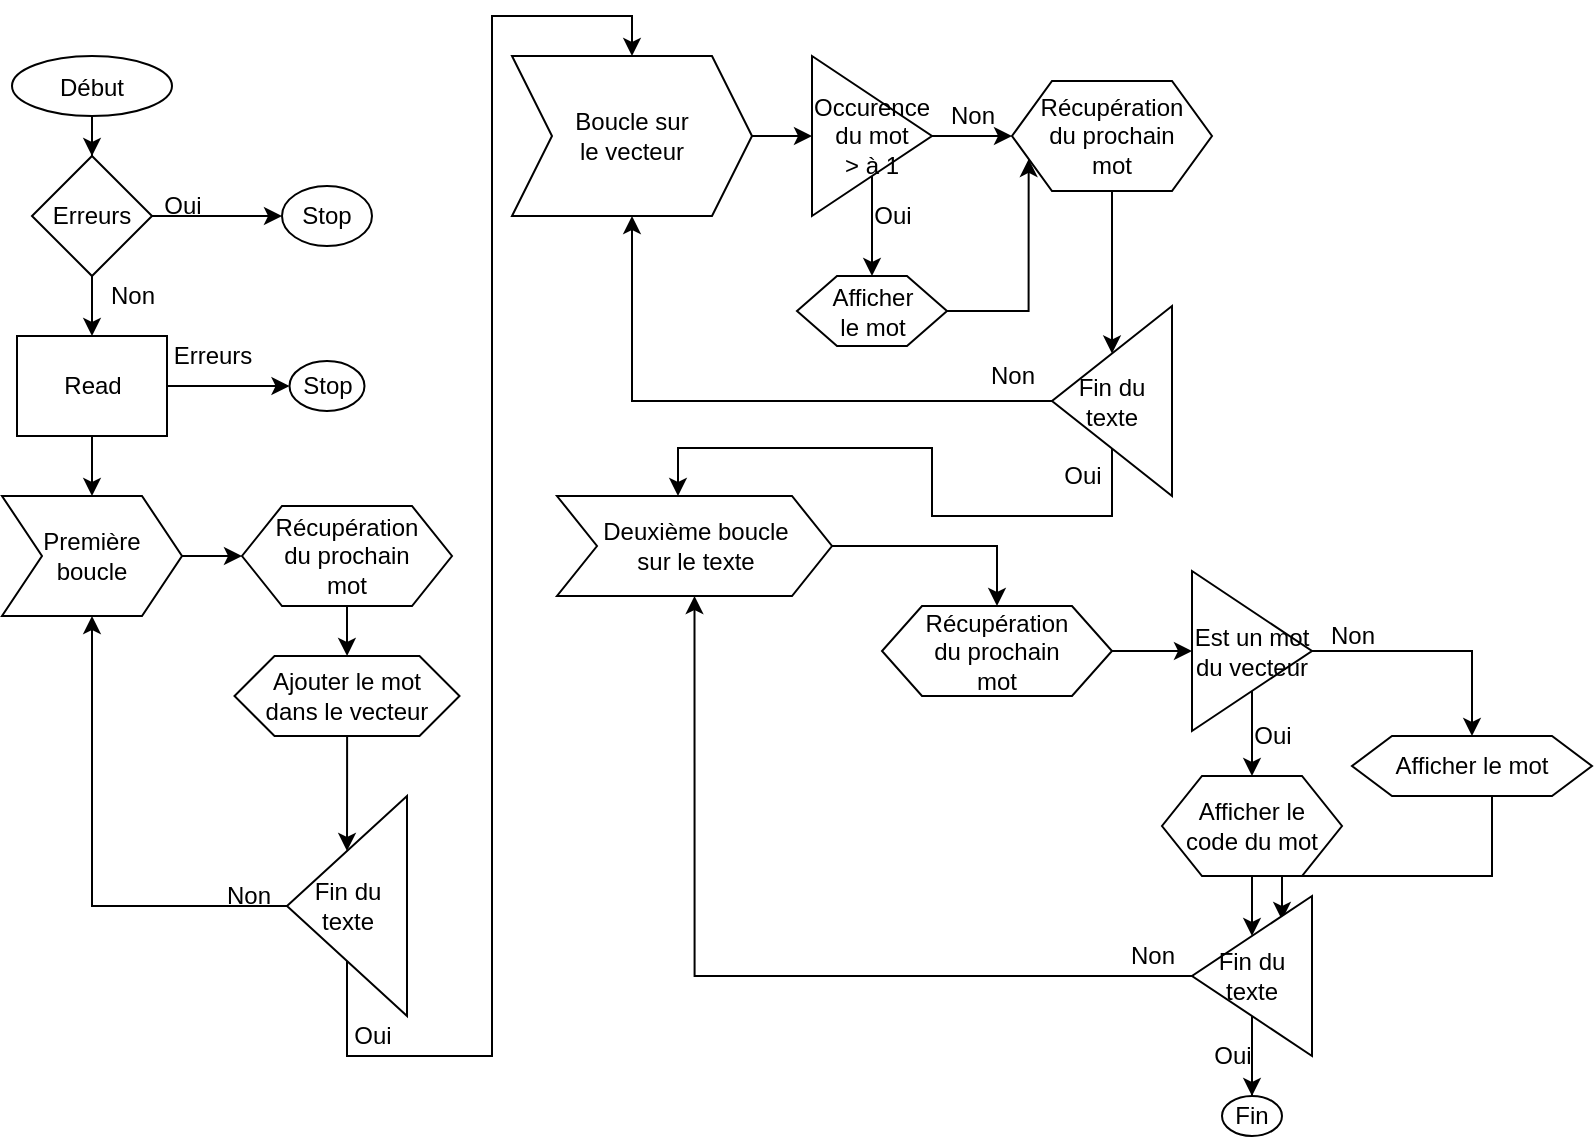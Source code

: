 <mxfile version="14.2.7" type="github"><diagram id="CBCW3ytZ1sLUGMowsMlT" name="Page-1"><mxGraphModel dx="1422" dy="737" grid="1" gridSize="10" guides="1" tooltips="1" connect="1" arrows="1" fold="1" page="1" pageScale="1" pageWidth="850" pageHeight="1100" math="0" shadow="0"><root><mxCell id="0"/><mxCell id="1" parent="0"/><mxCell id="vZFNIqzCmgH_N9XgWp8L-3" value="" style="edgeStyle=orthogonalEdgeStyle;rounded=0;orthogonalLoop=1;jettySize=auto;html=1;" edge="1" parent="1" source="vZFNIqzCmgH_N9XgWp8L-1" target="vZFNIqzCmgH_N9XgWp8L-2"><mxGeometry relative="1" as="geometry"/></mxCell><mxCell id="vZFNIqzCmgH_N9XgWp8L-1" value="Début" style="ellipse" vertex="1" parent="1"><mxGeometry x="50" y="30" width="80" height="30" as="geometry"/></mxCell><mxCell id="vZFNIqzCmgH_N9XgWp8L-5" value="" style="edgeStyle=orthogonalEdgeStyle;rounded=0;orthogonalLoop=1;jettySize=auto;html=1;" edge="1" parent="1" source="vZFNIqzCmgH_N9XgWp8L-2" target="vZFNIqzCmgH_N9XgWp8L-4"><mxGeometry relative="1" as="geometry"/></mxCell><mxCell id="vZFNIqzCmgH_N9XgWp8L-58" value="" style="edgeStyle=orthogonalEdgeStyle;rounded=0;orthogonalLoop=1;jettySize=auto;html=1;" edge="1" parent="1" source="vZFNIqzCmgH_N9XgWp8L-2" target="vZFNIqzCmgH_N9XgWp8L-57"><mxGeometry relative="1" as="geometry"/></mxCell><mxCell id="vZFNIqzCmgH_N9XgWp8L-2" value="Erreurs" style="rhombus;whiteSpace=wrap;html=1;" vertex="1" parent="1"><mxGeometry x="60" y="80" width="60" height="60" as="geometry"/></mxCell><mxCell id="vZFNIqzCmgH_N9XgWp8L-7" value="" style="edgeStyle=orthogonalEdgeStyle;rounded=0;orthogonalLoop=1;jettySize=auto;html=1;" edge="1" parent="1" source="vZFNIqzCmgH_N9XgWp8L-4" target="vZFNIqzCmgH_N9XgWp8L-6"><mxGeometry relative="1" as="geometry"/></mxCell><mxCell id="vZFNIqzCmgH_N9XgWp8L-62" value="" style="edgeStyle=orthogonalEdgeStyle;rounded=0;orthogonalLoop=1;jettySize=auto;html=1;" edge="1" parent="1" source="vZFNIqzCmgH_N9XgWp8L-4" target="vZFNIqzCmgH_N9XgWp8L-61"><mxGeometry relative="1" as="geometry"/></mxCell><mxCell id="vZFNIqzCmgH_N9XgWp8L-4" value="Read" style="shape=diagram;perimeter=stepPerimeter;whiteSpace=wrap;html=1;fixedSize=1;" vertex="1" parent="1"><mxGeometry x="52.5" y="170" width="75" height="50" as="geometry"/></mxCell><mxCell id="vZFNIqzCmgH_N9XgWp8L-9" value="" style="edgeStyle=orthogonalEdgeStyle;rounded=0;orthogonalLoop=1;jettySize=auto;html=1;" edge="1" parent="1" source="vZFNIqzCmgH_N9XgWp8L-6" target="vZFNIqzCmgH_N9XgWp8L-8"><mxGeometry relative="1" as="geometry"/></mxCell><mxCell id="vZFNIqzCmgH_N9XgWp8L-6" value="&lt;div&gt;Première&lt;/div&gt;&lt;div&gt;boucle&lt;/div&gt;" style="shape=step;perimeter=hexagonPerimeter2;whiteSpace=wrap;html=1;fixedSize=1;" vertex="1" parent="1"><mxGeometry x="45" y="250" width="90" height="60" as="geometry"/></mxCell><mxCell id="vZFNIqzCmgH_N9XgWp8L-13" value="" style="edgeStyle=orthogonalEdgeStyle;rounded=0;orthogonalLoop=1;jettySize=auto;html=1;" edge="1" parent="1" source="vZFNIqzCmgH_N9XgWp8L-8" target="vZFNIqzCmgH_N9XgWp8L-12"><mxGeometry relative="1" as="geometry"/></mxCell><mxCell id="vZFNIqzCmgH_N9XgWp8L-8" value="&lt;div&gt;Récupération&lt;/div&gt;&lt;div&gt;du prochain&lt;/div&gt;&lt;div&gt;mot&lt;br&gt;&lt;/div&gt;" style="shape=hexagon;perimeter=hexagonPerimeter2;whiteSpace=wrap;html=1;fixedSize=1;" vertex="1" parent="1"><mxGeometry x="165" y="255" width="105" height="50" as="geometry"/></mxCell><mxCell id="vZFNIqzCmgH_N9XgWp8L-15" value="" style="edgeStyle=orthogonalEdgeStyle;rounded=0;orthogonalLoop=1;jettySize=auto;html=1;" edge="1" parent="1" source="vZFNIqzCmgH_N9XgWp8L-12" target="vZFNIqzCmgH_N9XgWp8L-14"><mxGeometry relative="1" as="geometry"/></mxCell><mxCell id="vZFNIqzCmgH_N9XgWp8L-12" value="&lt;div&gt;Ajouter le mot&lt;/div&gt;&lt;div&gt;dans le vecteur&lt;br&gt;&lt;/div&gt;" style="shape=hexagon;perimeter=hexagonPerimeter2;whiteSpace=wrap;html=1;fixedSize=1;" vertex="1" parent="1"><mxGeometry x="161.25" y="330" width="112.5" height="40" as="geometry"/></mxCell><mxCell id="vZFNIqzCmgH_N9XgWp8L-16" style="edgeStyle=orthogonalEdgeStyle;rounded=0;orthogonalLoop=1;jettySize=auto;html=1;entryX=0.5;entryY=1;entryDx=0;entryDy=0;" edge="1" parent="1" source="vZFNIqzCmgH_N9XgWp8L-14" target="vZFNIqzCmgH_N9XgWp8L-6"><mxGeometry relative="1" as="geometry"/></mxCell><mxCell id="vZFNIqzCmgH_N9XgWp8L-19" value="" style="edgeStyle=orthogonalEdgeStyle;rounded=0;orthogonalLoop=1;jettySize=auto;html=1;" edge="1" parent="1" source="vZFNIqzCmgH_N9XgWp8L-14" target="vZFNIqzCmgH_N9XgWp8L-18"><mxGeometry relative="1" as="geometry"><Array as="points"><mxPoint x="218" y="530"/><mxPoint x="290" y="530"/><mxPoint x="290" y="10"/><mxPoint x="360" y="10"/></Array></mxGeometry></mxCell><mxCell id="vZFNIqzCmgH_N9XgWp8L-14" value="&lt;div&gt;Fin du&lt;/div&gt;&lt;div&gt;texte&lt;br&gt;&lt;/div&gt;" style="triangle;whiteSpace=wrap;html=1;direction=west;" vertex="1" parent="1"><mxGeometry x="187.5" y="400" width="60" height="110" as="geometry"/></mxCell><mxCell id="vZFNIqzCmgH_N9XgWp8L-27" value="" style="edgeStyle=orthogonalEdgeStyle;rounded=0;orthogonalLoop=1;jettySize=auto;html=1;" edge="1" parent="1" source="vZFNIqzCmgH_N9XgWp8L-18" target="vZFNIqzCmgH_N9XgWp8L-26"><mxGeometry relative="1" as="geometry"/></mxCell><mxCell id="vZFNIqzCmgH_N9XgWp8L-18" value="&lt;div&gt;Boucle sur&lt;/div&gt;&lt;div&gt;le vecteur&lt;/div&gt;" style="shape=step;perimeter=stepPerimeter;whiteSpace=wrap;html=1;fixedSize=1;" vertex="1" parent="1"><mxGeometry x="300" y="30" width="120" height="80" as="geometry"/></mxCell><mxCell id="vZFNIqzCmgH_N9XgWp8L-29" value="" style="edgeStyle=orthogonalEdgeStyle;rounded=0;orthogonalLoop=1;jettySize=auto;html=1;" edge="1" parent="1" source="vZFNIqzCmgH_N9XgWp8L-26" target="vZFNIqzCmgH_N9XgWp8L-28"><mxGeometry relative="1" as="geometry"/></mxCell><mxCell id="vZFNIqzCmgH_N9XgWp8L-31" value="" style="edgeStyle=orthogonalEdgeStyle;rounded=0;orthogonalLoop=1;jettySize=auto;html=1;" edge="1" parent="1" source="vZFNIqzCmgH_N9XgWp8L-26" target="vZFNIqzCmgH_N9XgWp8L-30"><mxGeometry relative="1" as="geometry"/></mxCell><mxCell id="vZFNIqzCmgH_N9XgWp8L-26" value="&lt;div&gt;Occurence&lt;/div&gt;&lt;div&gt;du mot&lt;/div&gt;&lt;div&gt;&amp;gt; à 1&lt;br&gt;&lt;/div&gt;" style="triangle;whiteSpace=wrap;html=1;" vertex="1" parent="1"><mxGeometry x="450" y="30" width="60" height="80" as="geometry"/></mxCell><mxCell id="vZFNIqzCmgH_N9XgWp8L-68" style="edgeStyle=orthogonalEdgeStyle;rounded=0;orthogonalLoop=1;jettySize=auto;html=1;entryX=0.5;entryY=1;entryDx=0;entryDy=0;" edge="1" parent="1" source="vZFNIqzCmgH_N9XgWp8L-28" target="vZFNIqzCmgH_N9XgWp8L-34"><mxGeometry relative="1" as="geometry"/></mxCell><mxCell id="vZFNIqzCmgH_N9XgWp8L-28" value="&lt;div&gt;Récupération&lt;/div&gt;&lt;div&gt;du prochain&lt;/div&gt;&lt;div&gt;mot&lt;br&gt;&lt;/div&gt;" style="shape=hexagon;perimeter=hexagonPerimeter2;whiteSpace=wrap;html=1;fixedSize=1;" vertex="1" parent="1"><mxGeometry x="550" y="42.5" width="100" height="55" as="geometry"/></mxCell><mxCell id="vZFNIqzCmgH_N9XgWp8L-35" value="" style="edgeStyle=orthogonalEdgeStyle;rounded=0;orthogonalLoop=1;jettySize=auto;html=1;entryX=0;entryY=0.75;entryDx=0;entryDy=0;" edge="1" parent="1" source="vZFNIqzCmgH_N9XgWp8L-30" target="vZFNIqzCmgH_N9XgWp8L-28"><mxGeometry relative="1" as="geometry"/></mxCell><mxCell id="vZFNIqzCmgH_N9XgWp8L-30" value="&lt;div&gt;Afficher&lt;/div&gt;&lt;div&gt;le mot&lt;/div&gt;" style="shape=hexagon;perimeter=hexagonPerimeter2;whiteSpace=wrap;html=1;fixedSize=1;" vertex="1" parent="1"><mxGeometry x="442.5" y="140" width="75" height="35" as="geometry"/></mxCell><mxCell id="vZFNIqzCmgH_N9XgWp8L-37" style="edgeStyle=orthogonalEdgeStyle;rounded=0;orthogonalLoop=1;jettySize=auto;html=1;entryX=0.5;entryY=1;entryDx=0;entryDy=0;" edge="1" parent="1" source="vZFNIqzCmgH_N9XgWp8L-34" target="vZFNIqzCmgH_N9XgWp8L-18"><mxGeometry relative="1" as="geometry"/></mxCell><mxCell id="vZFNIqzCmgH_N9XgWp8L-42" value="" style="edgeStyle=orthogonalEdgeStyle;rounded=0;orthogonalLoop=1;jettySize=auto;html=1;exitX=0.5;exitY=0;exitDx=0;exitDy=0;" edge="1" parent="1" source="vZFNIqzCmgH_N9XgWp8L-34" target="vZFNIqzCmgH_N9XgWp8L-41"><mxGeometry relative="1" as="geometry"><Array as="points"><mxPoint x="600" y="260"/><mxPoint x="510" y="260"/><mxPoint x="510" y="226"/><mxPoint x="383" y="226"/></Array></mxGeometry></mxCell><mxCell id="vZFNIqzCmgH_N9XgWp8L-34" value="&lt;div&gt;Fin du&lt;/div&gt;&lt;div&gt;texte&lt;br&gt;&lt;/div&gt;" style="triangle;whiteSpace=wrap;html=1;direction=west;" vertex="1" parent="1"><mxGeometry x="570" y="155" width="60" height="95" as="geometry"/></mxCell><mxCell id="vZFNIqzCmgH_N9XgWp8L-44" value="" style="edgeStyle=orthogonalEdgeStyle;rounded=0;orthogonalLoop=1;jettySize=auto;html=1;" edge="1" parent="1" source="vZFNIqzCmgH_N9XgWp8L-41" target="vZFNIqzCmgH_N9XgWp8L-43"><mxGeometry relative="1" as="geometry"/></mxCell><mxCell id="vZFNIqzCmgH_N9XgWp8L-41" value="&lt;div&gt;Deuxième boucle&lt;/div&gt;&lt;div&gt;sur le texte&lt;/div&gt;" style="shape=step;perimeter=stepPerimeter;whiteSpace=wrap;html=1;fixedSize=1;" vertex="1" parent="1"><mxGeometry x="322.5" y="250" width="137.5" height="50" as="geometry"/></mxCell><mxCell id="vZFNIqzCmgH_N9XgWp8L-46" value="" style="edgeStyle=orthogonalEdgeStyle;rounded=0;orthogonalLoop=1;jettySize=auto;html=1;" edge="1" parent="1" source="vZFNIqzCmgH_N9XgWp8L-43" target="vZFNIqzCmgH_N9XgWp8L-45"><mxGeometry relative="1" as="geometry"/></mxCell><mxCell id="vZFNIqzCmgH_N9XgWp8L-43" value="&lt;div&gt;Récupération&lt;/div&gt;&lt;div&gt;du prochain&lt;/div&gt;&lt;div&gt;mot&lt;br&gt;&lt;/div&gt;" style="shape=hexagon;perimeter=hexagonPerimeter2;whiteSpace=wrap;html=1;fixedSize=1;" vertex="1" parent="1"><mxGeometry x="485" y="305" width="115" height="45" as="geometry"/></mxCell><mxCell id="vZFNIqzCmgH_N9XgWp8L-48" value="" style="edgeStyle=orthogonalEdgeStyle;rounded=0;orthogonalLoop=1;jettySize=auto;html=1;" edge="1" parent="1" source="vZFNIqzCmgH_N9XgWp8L-45" target="vZFNIqzCmgH_N9XgWp8L-47"><mxGeometry relative="1" as="geometry"/></mxCell><mxCell id="vZFNIqzCmgH_N9XgWp8L-50" value="" style="edgeStyle=orthogonalEdgeStyle;rounded=0;orthogonalLoop=1;jettySize=auto;html=1;" edge="1" parent="1" source="vZFNIqzCmgH_N9XgWp8L-45" target="vZFNIqzCmgH_N9XgWp8L-49"><mxGeometry relative="1" as="geometry"/></mxCell><mxCell id="vZFNIqzCmgH_N9XgWp8L-45" value="Est un mot du vecteur" style="triangle;whiteSpace=wrap;html=1;" vertex="1" parent="1"><mxGeometry x="640" y="287.5" width="60" height="80" as="geometry"/></mxCell><mxCell id="vZFNIqzCmgH_N9XgWp8L-53" style="edgeStyle=orthogonalEdgeStyle;rounded=0;orthogonalLoop=1;jettySize=auto;html=1;entryX=0.25;entryY=0.85;entryDx=0;entryDy=0;entryPerimeter=0;" edge="1" parent="1" source="vZFNIqzCmgH_N9XgWp8L-47" target="vZFNIqzCmgH_N9XgWp8L-51"><mxGeometry relative="1" as="geometry"><Array as="points"><mxPoint x="790" y="440"/><mxPoint x="685" y="440"/></Array></mxGeometry></mxCell><mxCell id="vZFNIqzCmgH_N9XgWp8L-47" value="Afficher le mot" style="shape=hexagon;perimeter=hexagonPerimeter2;whiteSpace=wrap;html=1;fixedSize=1;" vertex="1" parent="1"><mxGeometry x="720" y="370" width="120" height="30" as="geometry"/></mxCell><mxCell id="vZFNIqzCmgH_N9XgWp8L-52" value="" style="edgeStyle=orthogonalEdgeStyle;rounded=0;orthogonalLoop=1;jettySize=auto;html=1;" edge="1" parent="1" source="vZFNIqzCmgH_N9XgWp8L-49" target="vZFNIqzCmgH_N9XgWp8L-51"><mxGeometry relative="1" as="geometry"/></mxCell><mxCell id="vZFNIqzCmgH_N9XgWp8L-49" value="&lt;div&gt;Afficher le&lt;/div&gt;&lt;div&gt;code du mot&lt;br&gt;&lt;/div&gt;" style="shape=hexagon;perimeter=hexagonPerimeter2;whiteSpace=wrap;html=1;fixedSize=1;" vertex="1" parent="1"><mxGeometry x="625" y="390" width="90" height="50" as="geometry"/></mxCell><mxCell id="vZFNIqzCmgH_N9XgWp8L-54" style="edgeStyle=orthogonalEdgeStyle;rounded=0;orthogonalLoop=1;jettySize=auto;html=1;entryX=0.5;entryY=1;entryDx=0;entryDy=0;" edge="1" parent="1" source="vZFNIqzCmgH_N9XgWp8L-51" target="vZFNIqzCmgH_N9XgWp8L-41"><mxGeometry relative="1" as="geometry"/></mxCell><mxCell id="vZFNIqzCmgH_N9XgWp8L-56" value="" style="edgeStyle=orthogonalEdgeStyle;rounded=0;orthogonalLoop=1;jettySize=auto;html=1;" edge="1" parent="1" source="vZFNIqzCmgH_N9XgWp8L-51" target="vZFNIqzCmgH_N9XgWp8L-55"><mxGeometry relative="1" as="geometry"/></mxCell><mxCell id="vZFNIqzCmgH_N9XgWp8L-51" value="Fin du texte" style="triangle;whiteSpace=wrap;html=1;direction=west;" vertex="1" parent="1"><mxGeometry x="640" y="450" width="60" height="80" as="geometry"/></mxCell><mxCell id="vZFNIqzCmgH_N9XgWp8L-55" value="Fin" style="ellipse;whiteSpace=wrap;html=1;" vertex="1" parent="1"><mxGeometry x="655" y="550" width="30" height="20" as="geometry"/></mxCell><mxCell id="vZFNIqzCmgH_N9XgWp8L-57" value="Stop" style="ellipse;whiteSpace=wrap;html=1;" vertex="1" parent="1"><mxGeometry x="185" y="95" width="45" height="30" as="geometry"/></mxCell><mxCell id="vZFNIqzCmgH_N9XgWp8L-59" value="Oui" style="text;html=1;align=center;verticalAlign=middle;resizable=0;points=[];autosize=1;" vertex="1" parent="1"><mxGeometry x="120" y="95" width="30" height="20" as="geometry"/></mxCell><mxCell id="vZFNIqzCmgH_N9XgWp8L-60" value="Non" style="text;html=1;align=center;verticalAlign=middle;resizable=0;points=[];autosize=1;" vertex="1" parent="1"><mxGeometry x="90" y="140" width="40" height="20" as="geometry"/></mxCell><mxCell id="vZFNIqzCmgH_N9XgWp8L-61" value="Stop" style="ellipse;whiteSpace=wrap;html=1;" vertex="1" parent="1"><mxGeometry x="188.75" y="182.5" width="37.5" height="25" as="geometry"/></mxCell><mxCell id="vZFNIqzCmgH_N9XgWp8L-63" value="Erreurs" style="text;html=1;align=center;verticalAlign=middle;resizable=0;points=[];autosize=1;" vertex="1" parent="1"><mxGeometry x="125" y="170" width="50" height="20" as="geometry"/></mxCell><mxCell id="vZFNIqzCmgH_N9XgWp8L-64" value="Non" style="text;html=1;align=center;verticalAlign=middle;resizable=0;points=[];autosize=1;" vertex="1" parent="1"><mxGeometry x="147.5" y="440" width="40" height="20" as="geometry"/></mxCell><mxCell id="vZFNIqzCmgH_N9XgWp8L-65" value="Oui" style="text;html=1;align=center;verticalAlign=middle;resizable=0;points=[];autosize=1;" vertex="1" parent="1"><mxGeometry x="215" y="510" width="30" height="20" as="geometry"/></mxCell><mxCell id="vZFNIqzCmgH_N9XgWp8L-66" value="Non" style="text;html=1;align=center;verticalAlign=middle;resizable=0;points=[];autosize=1;" vertex="1" parent="1"><mxGeometry x="510" y="50" width="40" height="20" as="geometry"/></mxCell><mxCell id="vZFNIqzCmgH_N9XgWp8L-67" value="Oui" style="text;html=1;align=center;verticalAlign=middle;resizable=0;points=[];autosize=1;" vertex="1" parent="1"><mxGeometry x="475" y="100" width="30" height="20" as="geometry"/></mxCell><mxCell id="vZFNIqzCmgH_N9XgWp8L-69" value="Non" style="text;html=1;align=center;verticalAlign=middle;resizable=0;points=[];autosize=1;" vertex="1" parent="1"><mxGeometry x="530" y="180" width="40" height="20" as="geometry"/></mxCell><mxCell id="vZFNIqzCmgH_N9XgWp8L-71" value="Oui" style="text;html=1;align=center;verticalAlign=middle;resizable=0;points=[];autosize=1;" vertex="1" parent="1"><mxGeometry x="570" y="230" width="30" height="20" as="geometry"/></mxCell><mxCell id="vZFNIqzCmgH_N9XgWp8L-72" value="Non" style="text;html=1;align=center;verticalAlign=middle;resizable=0;points=[];autosize=1;" vertex="1" parent="1"><mxGeometry x="700" y="310" width="40" height="20" as="geometry"/></mxCell><mxCell id="vZFNIqzCmgH_N9XgWp8L-73" value="Oui" style="text;html=1;align=center;verticalAlign=middle;resizable=0;points=[];autosize=1;" vertex="1" parent="1"><mxGeometry x="665" y="360" width="30" height="20" as="geometry"/></mxCell><mxCell id="vZFNIqzCmgH_N9XgWp8L-74" value="Non" style="text;html=1;align=center;verticalAlign=middle;resizable=0;points=[];autosize=1;" vertex="1" parent="1"><mxGeometry x="600" y="470" width="40" height="20" as="geometry"/></mxCell><mxCell id="vZFNIqzCmgH_N9XgWp8L-75" value="Oui" style="text;html=1;align=center;verticalAlign=middle;resizable=0;points=[];autosize=1;" vertex="1" parent="1"><mxGeometry x="645" y="520" width="30" height="20" as="geometry"/></mxCell></root></mxGraphModel></diagram></mxfile>